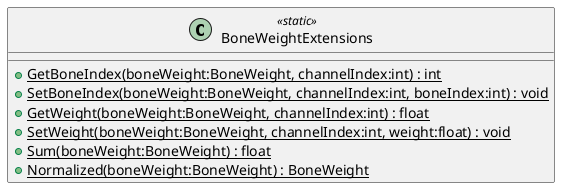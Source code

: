 @startuml
class BoneWeightExtensions <<static>> {
    + {static} GetBoneIndex(boneWeight:BoneWeight, channelIndex:int) : int
    + {static} SetBoneIndex(boneWeight:BoneWeight, channelIndex:int, boneIndex:int) : void
    + {static} GetWeight(boneWeight:BoneWeight, channelIndex:int) : float
    + {static} SetWeight(boneWeight:BoneWeight, channelIndex:int, weight:float) : void
    + {static} Sum(boneWeight:BoneWeight) : float
    + {static} Normalized(boneWeight:BoneWeight) : BoneWeight
}
@enduml
